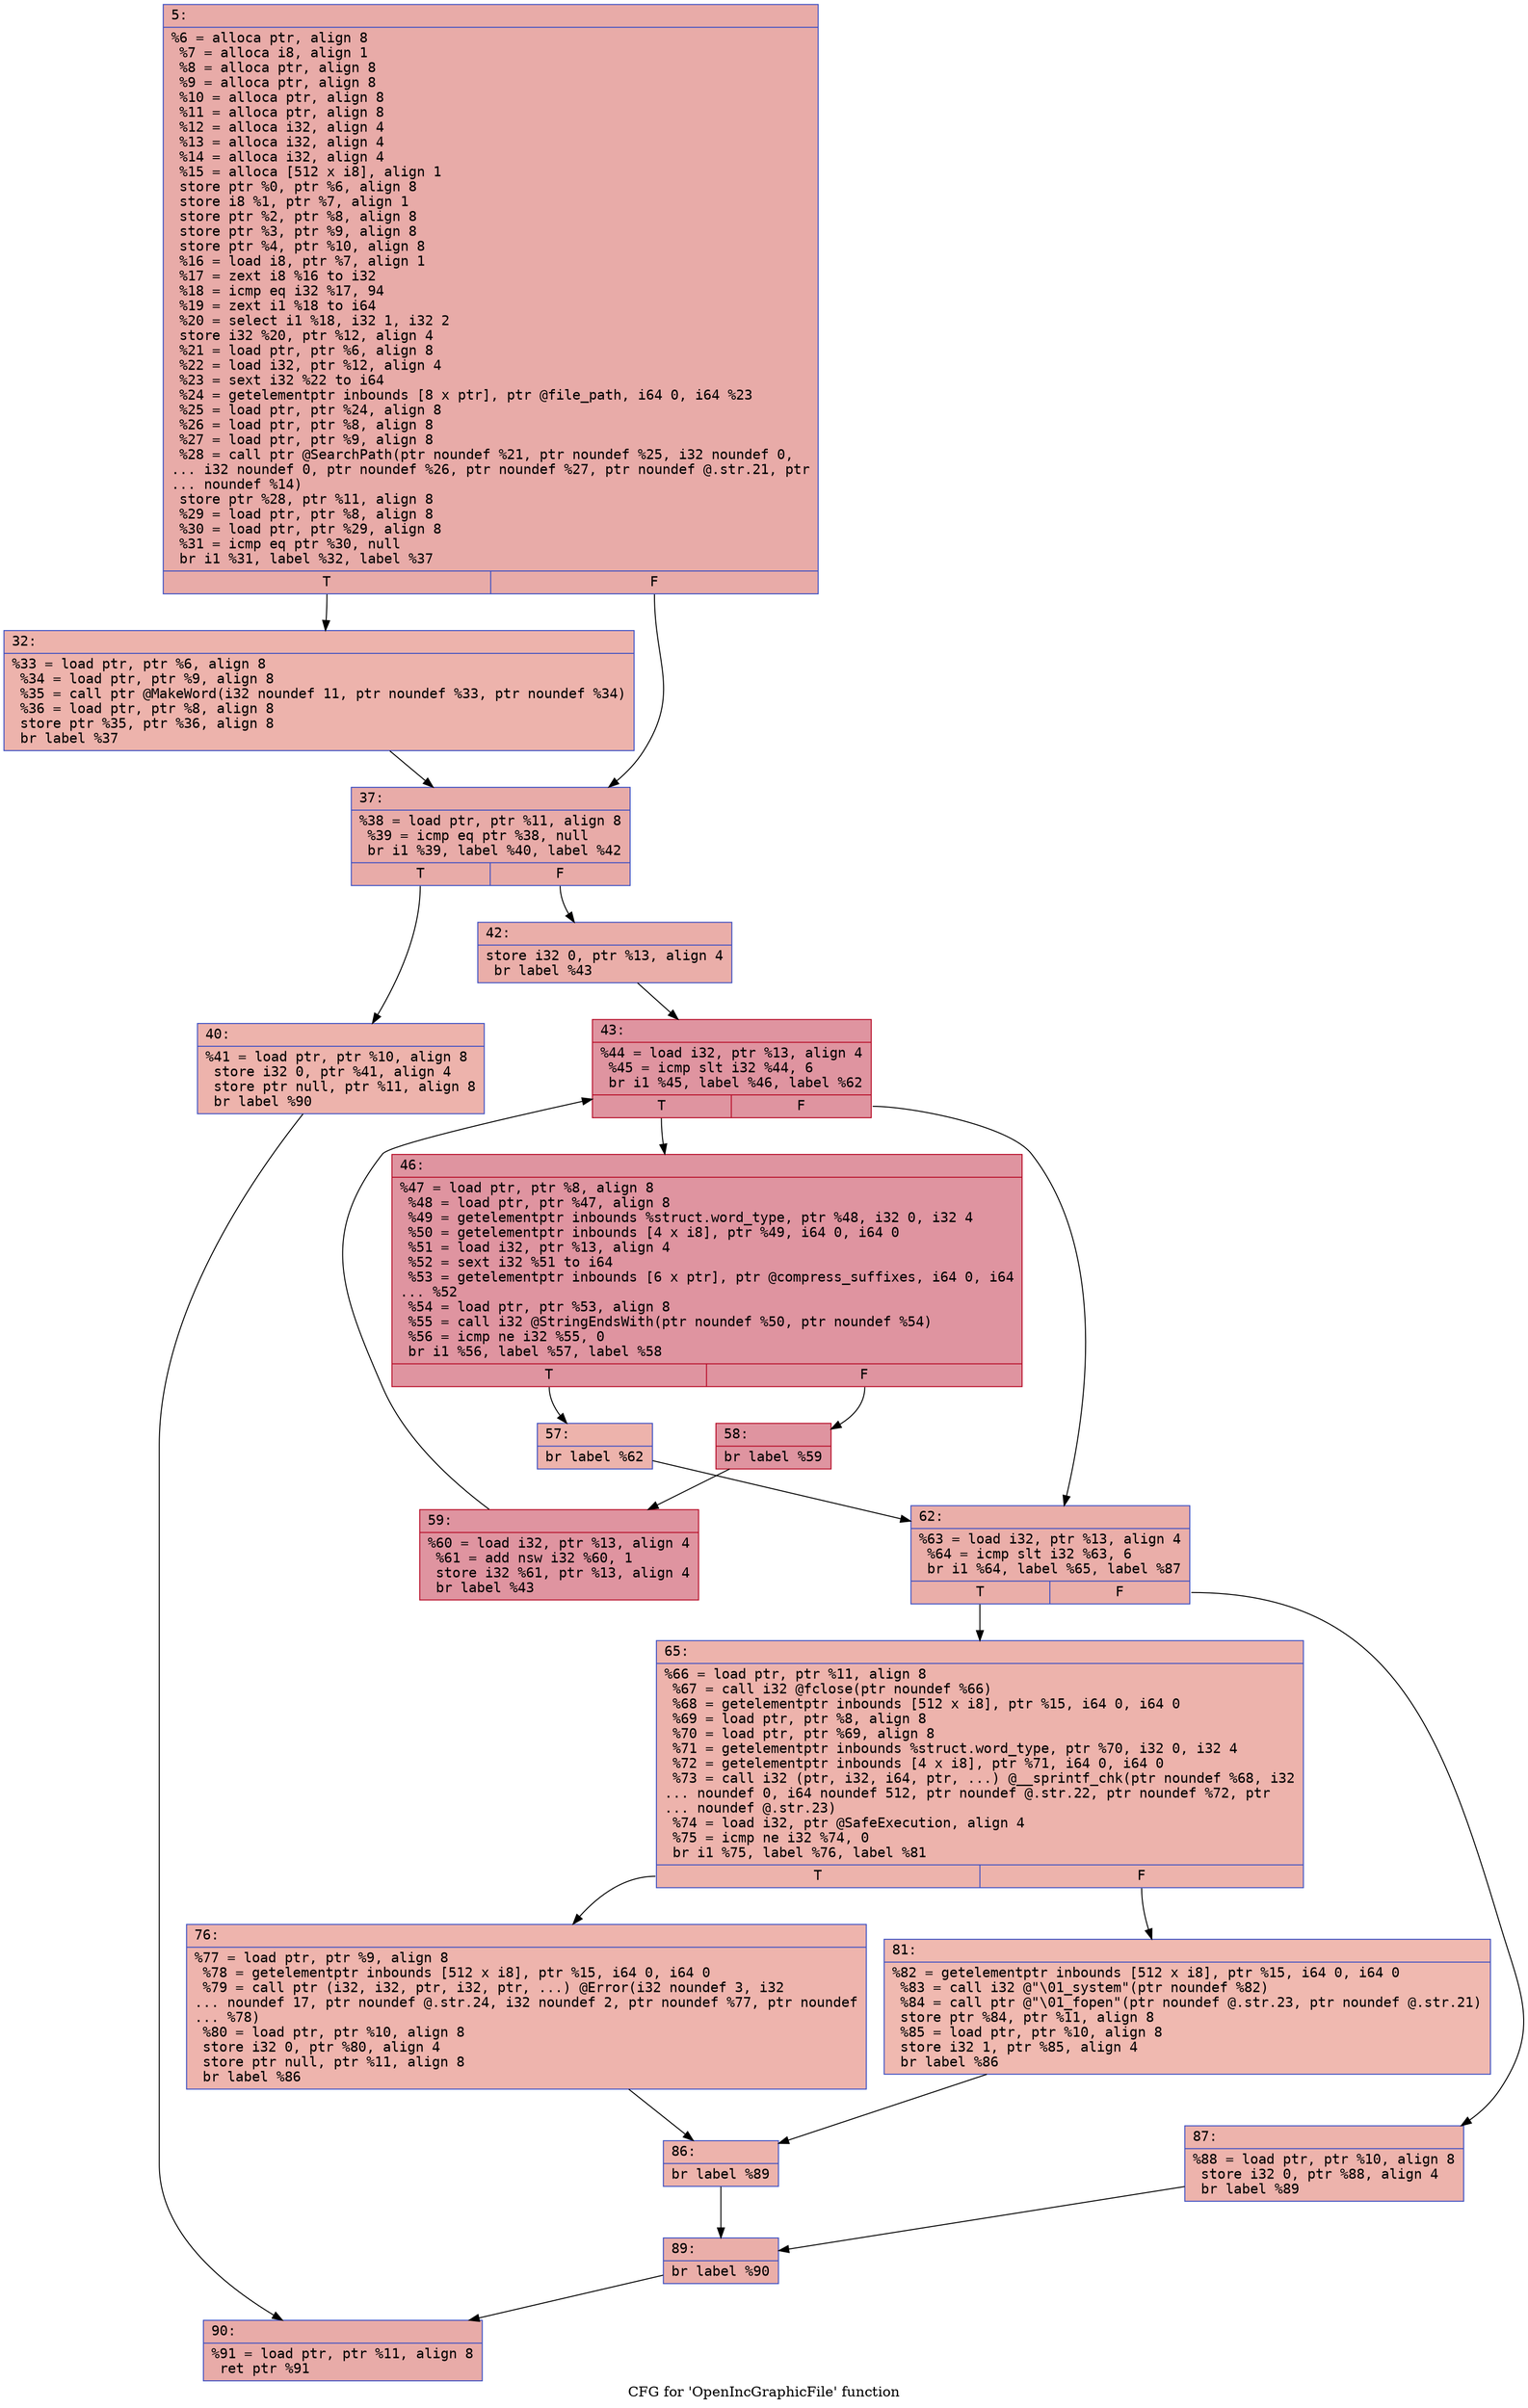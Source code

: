 digraph "CFG for 'OpenIncGraphicFile' function" {
	label="CFG for 'OpenIncGraphicFile' function";

	Node0x600003984d70 [shape=record,color="#3d50c3ff", style=filled, fillcolor="#cc403a70" fontname="Courier",label="{5:\l|  %6 = alloca ptr, align 8\l  %7 = alloca i8, align 1\l  %8 = alloca ptr, align 8\l  %9 = alloca ptr, align 8\l  %10 = alloca ptr, align 8\l  %11 = alloca ptr, align 8\l  %12 = alloca i32, align 4\l  %13 = alloca i32, align 4\l  %14 = alloca i32, align 4\l  %15 = alloca [512 x i8], align 1\l  store ptr %0, ptr %6, align 8\l  store i8 %1, ptr %7, align 1\l  store ptr %2, ptr %8, align 8\l  store ptr %3, ptr %9, align 8\l  store ptr %4, ptr %10, align 8\l  %16 = load i8, ptr %7, align 1\l  %17 = zext i8 %16 to i32\l  %18 = icmp eq i32 %17, 94\l  %19 = zext i1 %18 to i64\l  %20 = select i1 %18, i32 1, i32 2\l  store i32 %20, ptr %12, align 4\l  %21 = load ptr, ptr %6, align 8\l  %22 = load i32, ptr %12, align 4\l  %23 = sext i32 %22 to i64\l  %24 = getelementptr inbounds [8 x ptr], ptr @file_path, i64 0, i64 %23\l  %25 = load ptr, ptr %24, align 8\l  %26 = load ptr, ptr %8, align 8\l  %27 = load ptr, ptr %9, align 8\l  %28 = call ptr @SearchPath(ptr noundef %21, ptr noundef %25, i32 noundef 0,\l... i32 noundef 0, ptr noundef %26, ptr noundef %27, ptr noundef @.str.21, ptr\l... noundef %14)\l  store ptr %28, ptr %11, align 8\l  %29 = load ptr, ptr %8, align 8\l  %30 = load ptr, ptr %29, align 8\l  %31 = icmp eq ptr %30, null\l  br i1 %31, label %32, label %37\l|{<s0>T|<s1>F}}"];
	Node0x600003984d70:s0 -> Node0x600003984e60[tooltip="5 -> 32\nProbability 37.50%" ];
	Node0x600003984d70:s1 -> Node0x600003984eb0[tooltip="5 -> 37\nProbability 62.50%" ];
	Node0x600003984e60 [shape=record,color="#3d50c3ff", style=filled, fillcolor="#d6524470" fontname="Courier",label="{32:\l|  %33 = load ptr, ptr %6, align 8\l  %34 = load ptr, ptr %9, align 8\l  %35 = call ptr @MakeWord(i32 noundef 11, ptr noundef %33, ptr noundef %34)\l  %36 = load ptr, ptr %8, align 8\l  store ptr %35, ptr %36, align 8\l  br label %37\l}"];
	Node0x600003984e60 -> Node0x600003984eb0[tooltip="32 -> 37\nProbability 100.00%" ];
	Node0x600003984eb0 [shape=record,color="#3d50c3ff", style=filled, fillcolor="#cc403a70" fontname="Courier",label="{37:\l|  %38 = load ptr, ptr %11, align 8\l  %39 = icmp eq ptr %38, null\l  br i1 %39, label %40, label %42\l|{<s0>T|<s1>F}}"];
	Node0x600003984eb0:s0 -> Node0x600003984f00[tooltip="37 -> 40\nProbability 37.50%" ];
	Node0x600003984eb0:s1 -> Node0x600003984f50[tooltip="37 -> 42\nProbability 62.50%" ];
	Node0x600003984f00 [shape=record,color="#3d50c3ff", style=filled, fillcolor="#d6524470" fontname="Courier",label="{40:\l|  %41 = load ptr, ptr %10, align 8\l  store i32 0, ptr %41, align 4\l  store ptr null, ptr %11, align 8\l  br label %90\l}"];
	Node0x600003984f00 -> Node0x600003985360[tooltip="40 -> 90\nProbability 100.00%" ];
	Node0x600003984f50 [shape=record,color="#3d50c3ff", style=filled, fillcolor="#d0473d70" fontname="Courier",label="{42:\l|  store i32 0, ptr %13, align 4\l  br label %43\l}"];
	Node0x600003984f50 -> Node0x600003984fa0[tooltip="42 -> 43\nProbability 100.00%" ];
	Node0x600003984fa0 [shape=record,color="#b70d28ff", style=filled, fillcolor="#b70d2870" fontname="Courier",label="{43:\l|  %44 = load i32, ptr %13, align 4\l  %45 = icmp slt i32 %44, 6\l  br i1 %45, label %46, label %62\l|{<s0>T|<s1>F}}"];
	Node0x600003984fa0:s0 -> Node0x600003984ff0[tooltip="43 -> 46\nProbability 96.88%" ];
	Node0x600003984fa0:s1 -> Node0x600003985130[tooltip="43 -> 62\nProbability 3.12%" ];
	Node0x600003984ff0 [shape=record,color="#b70d28ff", style=filled, fillcolor="#b70d2870" fontname="Courier",label="{46:\l|  %47 = load ptr, ptr %8, align 8\l  %48 = load ptr, ptr %47, align 8\l  %49 = getelementptr inbounds %struct.word_type, ptr %48, i32 0, i32 4\l  %50 = getelementptr inbounds [4 x i8], ptr %49, i64 0, i64 0\l  %51 = load i32, ptr %13, align 4\l  %52 = sext i32 %51 to i64\l  %53 = getelementptr inbounds [6 x ptr], ptr @compress_suffixes, i64 0, i64\l... %52\l  %54 = load ptr, ptr %53, align 8\l  %55 = call i32 @StringEndsWith(ptr noundef %50, ptr noundef %54)\l  %56 = icmp ne i32 %55, 0\l  br i1 %56, label %57, label %58\l|{<s0>T|<s1>F}}"];
	Node0x600003984ff0:s0 -> Node0x600003985040[tooltip="46 -> 57\nProbability 3.12%" ];
	Node0x600003984ff0:s1 -> Node0x600003985090[tooltip="46 -> 58\nProbability 96.88%" ];
	Node0x600003985040 [shape=record,color="#3d50c3ff", style=filled, fillcolor="#d6524470" fontname="Courier",label="{57:\l|  br label %62\l}"];
	Node0x600003985040 -> Node0x600003985130[tooltip="57 -> 62\nProbability 100.00%" ];
	Node0x600003985090 [shape=record,color="#b70d28ff", style=filled, fillcolor="#b70d2870" fontname="Courier",label="{58:\l|  br label %59\l}"];
	Node0x600003985090 -> Node0x6000039850e0[tooltip="58 -> 59\nProbability 100.00%" ];
	Node0x6000039850e0 [shape=record,color="#b70d28ff", style=filled, fillcolor="#b70d2870" fontname="Courier",label="{59:\l|  %60 = load i32, ptr %13, align 4\l  %61 = add nsw i32 %60, 1\l  store i32 %61, ptr %13, align 4\l  br label %43\l}"];
	Node0x6000039850e0 -> Node0x600003984fa0[tooltip="59 -> 43\nProbability 100.00%" ];
	Node0x600003985130 [shape=record,color="#3d50c3ff", style=filled, fillcolor="#d0473d70" fontname="Courier",label="{62:\l|  %63 = load i32, ptr %13, align 4\l  %64 = icmp slt i32 %63, 6\l  br i1 %64, label %65, label %87\l|{<s0>T|<s1>F}}"];
	Node0x600003985130:s0 -> Node0x600003985180[tooltip="62 -> 65\nProbability 50.00%" ];
	Node0x600003985130:s1 -> Node0x6000039852c0[tooltip="62 -> 87\nProbability 50.00%" ];
	Node0x600003985180 [shape=record,color="#3d50c3ff", style=filled, fillcolor="#d6524470" fontname="Courier",label="{65:\l|  %66 = load ptr, ptr %11, align 8\l  %67 = call i32 @fclose(ptr noundef %66)\l  %68 = getelementptr inbounds [512 x i8], ptr %15, i64 0, i64 0\l  %69 = load ptr, ptr %8, align 8\l  %70 = load ptr, ptr %69, align 8\l  %71 = getelementptr inbounds %struct.word_type, ptr %70, i32 0, i32 4\l  %72 = getelementptr inbounds [4 x i8], ptr %71, i64 0, i64 0\l  %73 = call i32 (ptr, i32, i64, ptr, ...) @__sprintf_chk(ptr noundef %68, i32\l... noundef 0, i64 noundef 512, ptr noundef @.str.22, ptr noundef %72, ptr\l... noundef @.str.23)\l  %74 = load i32, ptr @SafeExecution, align 4\l  %75 = icmp ne i32 %74, 0\l  br i1 %75, label %76, label %81\l|{<s0>T|<s1>F}}"];
	Node0x600003985180:s0 -> Node0x6000039851d0[tooltip="65 -> 76\nProbability 62.50%" ];
	Node0x600003985180:s1 -> Node0x600003985220[tooltip="65 -> 81\nProbability 37.50%" ];
	Node0x6000039851d0 [shape=record,color="#3d50c3ff", style=filled, fillcolor="#d8564670" fontname="Courier",label="{76:\l|  %77 = load ptr, ptr %9, align 8\l  %78 = getelementptr inbounds [512 x i8], ptr %15, i64 0, i64 0\l  %79 = call ptr (i32, i32, ptr, i32, ptr, ...) @Error(i32 noundef 3, i32\l... noundef 17, ptr noundef @.str.24, i32 noundef 2, ptr noundef %77, ptr noundef\l... %78)\l  %80 = load ptr, ptr %10, align 8\l  store i32 0, ptr %80, align 4\l  store ptr null, ptr %11, align 8\l  br label %86\l}"];
	Node0x6000039851d0 -> Node0x600003985270[tooltip="76 -> 86\nProbability 100.00%" ];
	Node0x600003985220 [shape=record,color="#3d50c3ff", style=filled, fillcolor="#de614d70" fontname="Courier",label="{81:\l|  %82 = getelementptr inbounds [512 x i8], ptr %15, i64 0, i64 0\l  %83 = call i32 @\"\\01_system\"(ptr noundef %82)\l  %84 = call ptr @\"\\01_fopen\"(ptr noundef @.str.23, ptr noundef @.str.21)\l  store ptr %84, ptr %11, align 8\l  %85 = load ptr, ptr %10, align 8\l  store i32 1, ptr %85, align 4\l  br label %86\l}"];
	Node0x600003985220 -> Node0x600003985270[tooltip="81 -> 86\nProbability 100.00%" ];
	Node0x600003985270 [shape=record,color="#3d50c3ff", style=filled, fillcolor="#d6524470" fontname="Courier",label="{86:\l|  br label %89\l}"];
	Node0x600003985270 -> Node0x600003985310[tooltip="86 -> 89\nProbability 100.00%" ];
	Node0x6000039852c0 [shape=record,color="#3d50c3ff", style=filled, fillcolor="#d6524470" fontname="Courier",label="{87:\l|  %88 = load ptr, ptr %10, align 8\l  store i32 0, ptr %88, align 4\l  br label %89\l}"];
	Node0x6000039852c0 -> Node0x600003985310[tooltip="87 -> 89\nProbability 100.00%" ];
	Node0x600003985310 [shape=record,color="#3d50c3ff", style=filled, fillcolor="#d0473d70" fontname="Courier",label="{89:\l|  br label %90\l}"];
	Node0x600003985310 -> Node0x600003985360[tooltip="89 -> 90\nProbability 100.00%" ];
	Node0x600003985360 [shape=record,color="#3d50c3ff", style=filled, fillcolor="#cc403a70" fontname="Courier",label="{90:\l|  %91 = load ptr, ptr %11, align 8\l  ret ptr %91\l}"];
}
